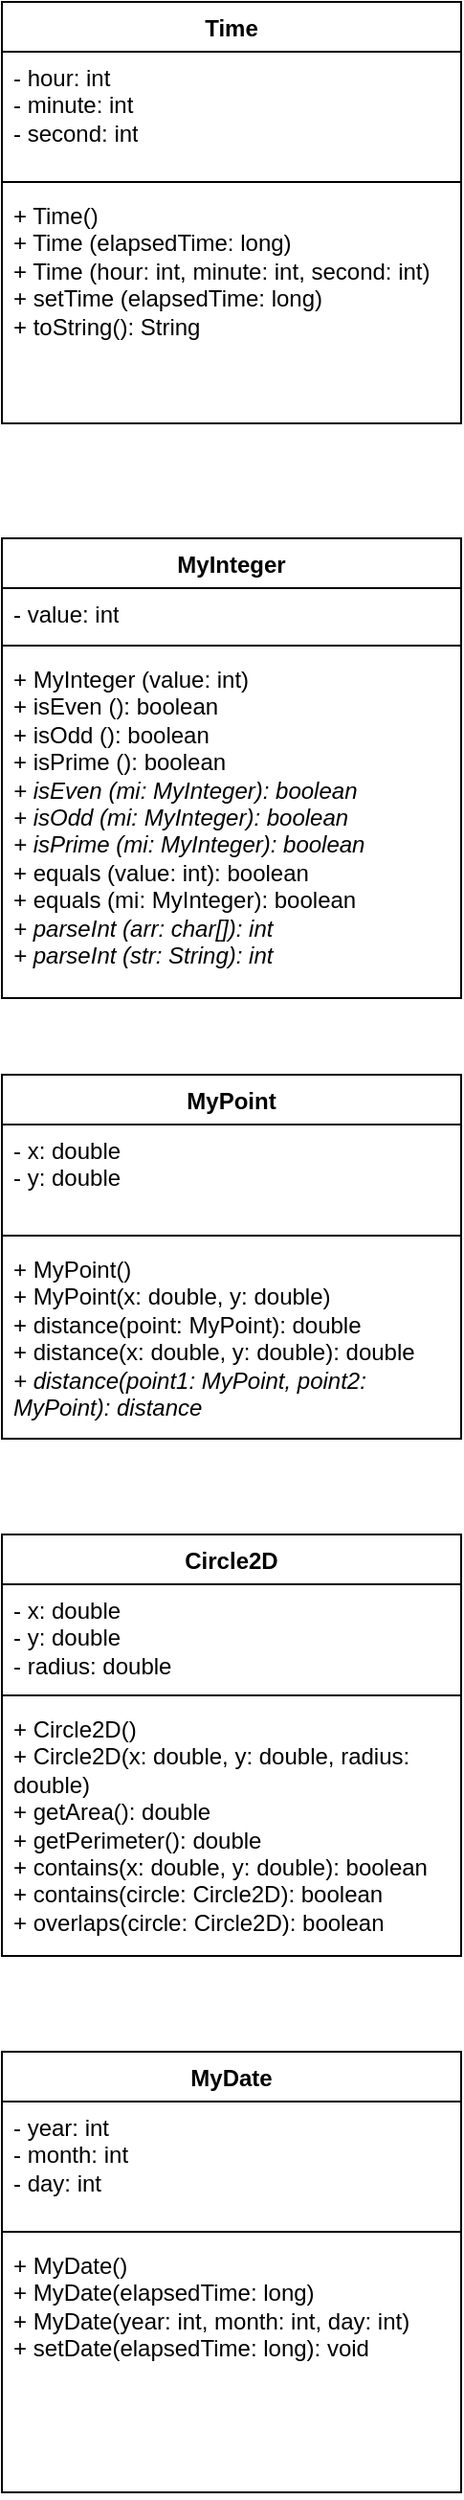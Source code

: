 <mxfile version="21.6.8" type="device">
  <diagram name="Page-1" id="2aJSgDOjVghPGggvr8X8">
    <mxGraphModel dx="615" dy="388" grid="1" gridSize="10" guides="1" tooltips="1" connect="1" arrows="1" fold="1" page="1" pageScale="1" pageWidth="827" pageHeight="1169" math="0" shadow="0">
      <root>
        <mxCell id="0" />
        <mxCell id="1" parent="0" />
        <mxCell id="HHFDq4K5LmxLXTn12QWt-1" value="Time" style="swimlane;fontStyle=1;align=center;verticalAlign=top;childLayout=stackLayout;horizontal=1;startSize=26;horizontalStack=0;resizeParent=1;resizeParentMax=0;resizeLast=0;collapsible=1;marginBottom=0;whiteSpace=wrap;html=1;" vertex="1" parent="1">
          <mxGeometry x="80" y="40" width="240" height="220" as="geometry" />
        </mxCell>
        <mxCell id="HHFDq4K5LmxLXTn12QWt-2" value="- hour: int&lt;br&gt;- minute: int&lt;br&gt;- second: int" style="text;strokeColor=none;fillColor=none;align=left;verticalAlign=top;spacingLeft=4;spacingRight=4;overflow=hidden;rotatable=0;points=[[0,0.5],[1,0.5]];portConstraint=eastwest;whiteSpace=wrap;html=1;" vertex="1" parent="HHFDq4K5LmxLXTn12QWt-1">
          <mxGeometry y="26" width="240" height="64" as="geometry" />
        </mxCell>
        <mxCell id="HHFDq4K5LmxLXTn12QWt-3" value="" style="line;strokeWidth=1;fillColor=none;align=left;verticalAlign=middle;spacingTop=-1;spacingLeft=3;spacingRight=3;rotatable=0;labelPosition=right;points=[];portConstraint=eastwest;strokeColor=inherit;" vertex="1" parent="HHFDq4K5LmxLXTn12QWt-1">
          <mxGeometry y="90" width="240" height="8" as="geometry" />
        </mxCell>
        <mxCell id="HHFDq4K5LmxLXTn12QWt-4" value="+ Time()&lt;br&gt;+ Time (elapsedTime: long)&lt;br&gt;+ Time (hour: int, minute: int, second: int)&lt;br&gt;+ setTime (elapsedTime: long)&lt;br&gt;+ toString(): String" style="text;strokeColor=none;fillColor=none;align=left;verticalAlign=top;spacingLeft=4;spacingRight=4;overflow=hidden;rotatable=0;points=[[0,0.5],[1,0.5]];portConstraint=eastwest;whiteSpace=wrap;html=1;" vertex="1" parent="HHFDq4K5LmxLXTn12QWt-1">
          <mxGeometry y="98" width="240" height="122" as="geometry" />
        </mxCell>
        <mxCell id="HHFDq4K5LmxLXTn12QWt-5" value="MyInteger" style="swimlane;fontStyle=1;align=center;verticalAlign=top;childLayout=stackLayout;horizontal=1;startSize=26;horizontalStack=0;resizeParent=1;resizeParentMax=0;resizeLast=0;collapsible=1;marginBottom=0;whiteSpace=wrap;html=1;" vertex="1" parent="1">
          <mxGeometry x="80" y="320" width="240" height="240" as="geometry" />
        </mxCell>
        <mxCell id="HHFDq4K5LmxLXTn12QWt-6" value="- value: int" style="text;strokeColor=none;fillColor=none;align=left;verticalAlign=top;spacingLeft=4;spacingRight=4;overflow=hidden;rotatable=0;points=[[0,0.5],[1,0.5]];portConstraint=eastwest;whiteSpace=wrap;html=1;" vertex="1" parent="HHFDq4K5LmxLXTn12QWt-5">
          <mxGeometry y="26" width="240" height="26" as="geometry" />
        </mxCell>
        <mxCell id="HHFDq4K5LmxLXTn12QWt-7" value="" style="line;strokeWidth=1;fillColor=none;align=left;verticalAlign=middle;spacingTop=-1;spacingLeft=3;spacingRight=3;rotatable=0;labelPosition=right;points=[];portConstraint=eastwest;strokeColor=inherit;" vertex="1" parent="HHFDq4K5LmxLXTn12QWt-5">
          <mxGeometry y="52" width="240" height="8" as="geometry" />
        </mxCell>
        <mxCell id="HHFDq4K5LmxLXTn12QWt-8" value="+ MyInteger (value: int)&lt;br&gt;+ isEven (): boolean&lt;br&gt;+ isOdd (): boolean&lt;br&gt;+ isPrime (): boolean&lt;br&gt;&lt;i&gt;+ isEven (mi: MyInteger): boolean&lt;br&gt;+ isOdd (mi: MyInteger): boolean&lt;br&gt;+ isPrime (mi: MyInteger): boolean&lt;/i&gt;&lt;br&gt;+ equals (value: int): boolean&lt;br&gt;+ equals (mi: MyInteger): boolean&lt;br&gt;&lt;i&gt;+ parseInt (arr: char[]): int&lt;br&gt;+ parseInt (str: String): int&lt;/i&gt;" style="text;strokeColor=none;fillColor=none;align=left;verticalAlign=top;spacingLeft=4;spacingRight=4;overflow=hidden;rotatable=0;points=[[0,0.5],[1,0.5]];portConstraint=eastwest;whiteSpace=wrap;html=1;" vertex="1" parent="HHFDq4K5LmxLXTn12QWt-5">
          <mxGeometry y="60" width="240" height="180" as="geometry" />
        </mxCell>
        <mxCell id="HHFDq4K5LmxLXTn12QWt-9" value="MyPoint" style="swimlane;fontStyle=1;align=center;verticalAlign=top;childLayout=stackLayout;horizontal=1;startSize=26;horizontalStack=0;resizeParent=1;resizeParentMax=0;resizeLast=0;collapsible=1;marginBottom=0;whiteSpace=wrap;html=1;" vertex="1" parent="1">
          <mxGeometry x="80" y="600" width="240" height="190" as="geometry" />
        </mxCell>
        <mxCell id="HHFDq4K5LmxLXTn12QWt-10" value="- x: double&lt;br&gt;- y: double" style="text;strokeColor=none;fillColor=none;align=left;verticalAlign=top;spacingLeft=4;spacingRight=4;overflow=hidden;rotatable=0;points=[[0,0.5],[1,0.5]];portConstraint=eastwest;whiteSpace=wrap;html=1;" vertex="1" parent="HHFDq4K5LmxLXTn12QWt-9">
          <mxGeometry y="26" width="240" height="54" as="geometry" />
        </mxCell>
        <mxCell id="HHFDq4K5LmxLXTn12QWt-11" value="" style="line;strokeWidth=1;fillColor=none;align=left;verticalAlign=middle;spacingTop=-1;spacingLeft=3;spacingRight=3;rotatable=0;labelPosition=right;points=[];portConstraint=eastwest;strokeColor=inherit;" vertex="1" parent="HHFDq4K5LmxLXTn12QWt-9">
          <mxGeometry y="80" width="240" height="8" as="geometry" />
        </mxCell>
        <mxCell id="HHFDq4K5LmxLXTn12QWt-12" value="+ MyPoint()&lt;br&gt;+ MyPoint(x: double, y: double)&lt;br&gt;+ distance(point: MyPoint): double&lt;br&gt;+ distance(x: double, y: double): double&lt;br&gt;&lt;i&gt;+ distance(point1: MyPoint, point2: MyPoint): distance&lt;/i&gt;" style="text;strokeColor=none;fillColor=none;align=left;verticalAlign=top;spacingLeft=4;spacingRight=4;overflow=hidden;rotatable=0;points=[[0,0.5],[1,0.5]];portConstraint=eastwest;whiteSpace=wrap;html=1;" vertex="1" parent="HHFDq4K5LmxLXTn12QWt-9">
          <mxGeometry y="88" width="240" height="102" as="geometry" />
        </mxCell>
        <mxCell id="HHFDq4K5LmxLXTn12QWt-13" value="Circle2D" style="swimlane;fontStyle=1;align=center;verticalAlign=top;childLayout=stackLayout;horizontal=1;startSize=26;horizontalStack=0;resizeParent=1;resizeParentMax=0;resizeLast=0;collapsible=1;marginBottom=0;whiteSpace=wrap;html=1;" vertex="1" parent="1">
          <mxGeometry x="80" y="840" width="240" height="220" as="geometry" />
        </mxCell>
        <mxCell id="HHFDq4K5LmxLXTn12QWt-14" value="- x: double&lt;br&gt;- y: double&lt;br&gt;- radius: double" style="text;strokeColor=none;fillColor=none;align=left;verticalAlign=top;spacingLeft=4;spacingRight=4;overflow=hidden;rotatable=0;points=[[0,0.5],[1,0.5]];portConstraint=eastwest;whiteSpace=wrap;html=1;" vertex="1" parent="HHFDq4K5LmxLXTn12QWt-13">
          <mxGeometry y="26" width="240" height="54" as="geometry" />
        </mxCell>
        <mxCell id="HHFDq4K5LmxLXTn12QWt-15" value="" style="line;strokeWidth=1;fillColor=none;align=left;verticalAlign=middle;spacingTop=-1;spacingLeft=3;spacingRight=3;rotatable=0;labelPosition=right;points=[];portConstraint=eastwest;strokeColor=inherit;" vertex="1" parent="HHFDq4K5LmxLXTn12QWt-13">
          <mxGeometry y="80" width="240" height="8" as="geometry" />
        </mxCell>
        <mxCell id="HHFDq4K5LmxLXTn12QWt-16" value="+ Circle2D()&lt;br&gt;+ Circle2D(x: double, y: double, radius: double)&lt;br&gt;+ getArea(): double&lt;br&gt;+ getPerimeter(): double&lt;br&gt;+ contains(x: double, y: double): boolean&lt;br&gt;+ contains(circle: Circle2D): boolean&lt;br&gt;+ overlaps(circle: Circle2D): boolean" style="text;strokeColor=none;fillColor=none;align=left;verticalAlign=top;spacingLeft=4;spacingRight=4;overflow=hidden;rotatable=0;points=[[0,0.5],[1,0.5]];portConstraint=eastwest;whiteSpace=wrap;html=1;" vertex="1" parent="HHFDq4K5LmxLXTn12QWt-13">
          <mxGeometry y="88" width="240" height="132" as="geometry" />
        </mxCell>
        <mxCell id="HHFDq4K5LmxLXTn12QWt-17" value="MyDate" style="swimlane;fontStyle=1;align=center;verticalAlign=top;childLayout=stackLayout;horizontal=1;startSize=26;horizontalStack=0;resizeParent=1;resizeParentMax=0;resizeLast=0;collapsible=1;marginBottom=0;whiteSpace=wrap;html=1;" vertex="1" parent="1">
          <mxGeometry x="80" y="1110" width="240" height="230" as="geometry" />
        </mxCell>
        <mxCell id="HHFDq4K5LmxLXTn12QWt-18" value="- year: int&lt;br&gt;- month: int&lt;br&gt;- day: int" style="text;strokeColor=none;fillColor=none;align=left;verticalAlign=top;spacingLeft=4;spacingRight=4;overflow=hidden;rotatable=0;points=[[0,0.5],[1,0.5]];portConstraint=eastwest;whiteSpace=wrap;html=1;" vertex="1" parent="HHFDq4K5LmxLXTn12QWt-17">
          <mxGeometry y="26" width="240" height="64" as="geometry" />
        </mxCell>
        <mxCell id="HHFDq4K5LmxLXTn12QWt-19" value="" style="line;strokeWidth=1;fillColor=none;align=left;verticalAlign=middle;spacingTop=-1;spacingLeft=3;spacingRight=3;rotatable=0;labelPosition=right;points=[];portConstraint=eastwest;strokeColor=inherit;" vertex="1" parent="HHFDq4K5LmxLXTn12QWt-17">
          <mxGeometry y="90" width="240" height="8" as="geometry" />
        </mxCell>
        <mxCell id="HHFDq4K5LmxLXTn12QWt-20" value="+ MyDate()&lt;br&gt;+ MyDate(elapsedTime: long)&lt;br&gt;+ MyDate(year: int, month: int, day: int)&lt;br&gt;+ setDate(elapsedTime: long): void" style="text;strokeColor=none;fillColor=none;align=left;verticalAlign=top;spacingLeft=4;spacingRight=4;overflow=hidden;rotatable=0;points=[[0,0.5],[1,0.5]];portConstraint=eastwest;whiteSpace=wrap;html=1;" vertex="1" parent="HHFDq4K5LmxLXTn12QWt-17">
          <mxGeometry y="98" width="240" height="132" as="geometry" />
        </mxCell>
      </root>
    </mxGraphModel>
  </diagram>
</mxfile>
